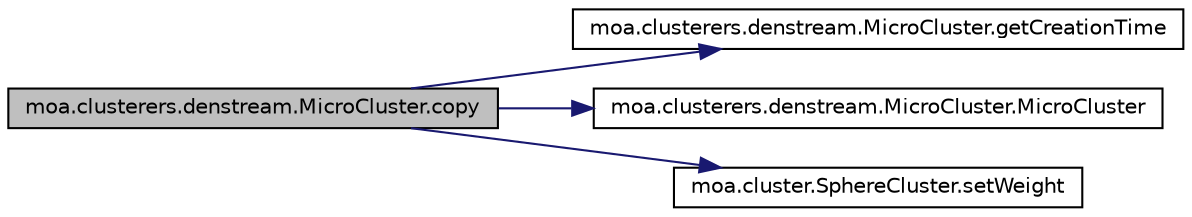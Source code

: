 digraph G
{
  edge [fontname="Helvetica",fontsize="10",labelfontname="Helvetica",labelfontsize="10"];
  node [fontname="Helvetica",fontsize="10",shape=record];
  rankdir=LR;
  Node1 [label="moa.clusterers.denstream.MicroCluster.copy",height=0.2,width=0.4,color="black", fillcolor="grey75", style="filled" fontcolor="black"];
  Node1 -> Node2 [color="midnightblue",fontsize="10",style="solid",fontname="Helvetica"];
  Node2 [label="moa.clusterers.denstream.MicroCluster.getCreationTime",height=0.2,width=0.4,color="black", fillcolor="white", style="filled",URL="$classmoa_1_1clusterers_1_1denstream_1_1MicroCluster.html#a4b40d51f94f3f4f02a905dc3e3c9667d"];
  Node1 -> Node3 [color="midnightblue",fontsize="10",style="solid",fontname="Helvetica"];
  Node3 [label="moa.clusterers.denstream.MicroCluster.MicroCluster",height=0.2,width=0.4,color="black", fillcolor="white", style="filled",URL="$classmoa_1_1clusterers_1_1denstream_1_1MicroCluster.html#a8d1a1e87ebe9ac78d6898618e7123d4b"];
  Node1 -> Node4 [color="midnightblue",fontsize="10",style="solid",fontname="Helvetica"];
  Node4 [label="moa.cluster.SphereCluster.setWeight",height=0.2,width=0.4,color="black", fillcolor="white", style="filled",URL="$classmoa_1_1cluster_1_1SphereCluster.html#a24a9881c0a95e5e83db7a3319032a6b7"];
}
